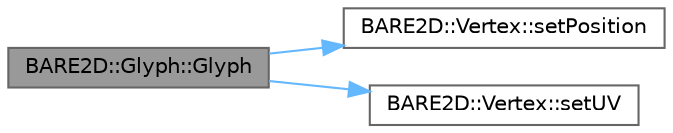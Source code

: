 digraph "BARE2D::Glyph::Glyph"
{
 // INTERACTIVE_SVG=YES
 // LATEX_PDF_SIZE
  bgcolor="transparent";
  edge [fontname=Helvetica,fontsize=10,labelfontname=Helvetica,labelfontsize=10];
  node [fontname=Helvetica,fontsize=10,shape=box,height=0.2,width=0.4];
  rankdir="LR";
  Node1 [label="BARE2D::Glyph::Glyph",height=0.2,width=0.4,color="gray40", fillcolor="grey60", style="filled", fontcolor="black",tooltip=" "];
  Node1 -> Node2 [color="steelblue1",style="solid"];
  Node2 [label="BARE2D::Vertex::setPosition",height=0.2,width=0.4,color="grey40", fillcolor="white", style="filled",URL="$struct_b_a_r_e2_d_1_1_vertex.html#abc02c06e4c046c1db77747592534a8a2",tooltip="Literally just sets the position. Convenient."];
  Node1 -> Node3 [color="steelblue1",style="solid"];
  Node3 [label="BARE2D::Vertex::setUV",height=0.2,width=0.4,color="grey40", fillcolor="white", style="filled",URL="$struct_b_a_r_e2_d_1_1_vertex.html#a028b850fa99d561233130a0f227c9036",tooltip="Sets the UV coords/dimensions."];
}
